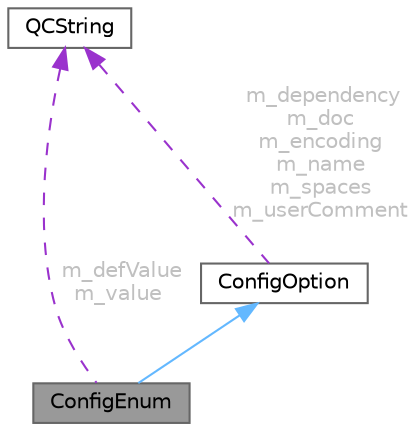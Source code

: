 digraph "ConfigEnum"
{
 // INTERACTIVE_SVG=YES
 // LATEX_PDF_SIZE
  bgcolor="transparent";
  edge [fontname=Helvetica,fontsize=10,labelfontname=Helvetica,labelfontsize=10];
  node [fontname=Helvetica,fontsize=10,shape=box,height=0.2,width=0.4];
  Node1 [id="Node000001",label="ConfigEnum",height=0.2,width=0.4,color="gray40", fillcolor="grey60", style="filled", fontcolor="black",tooltip="Class representing an enum type option."];
  Node2 -> Node1 [id="edge1_Node000001_Node000002",dir="back",color="steelblue1",style="solid"];
  Node2 [id="Node000002",label="ConfigOption",height=0.2,width=0.4,color="gray40", fillcolor="white", style="filled",URL="$d2/dd3/class_config_option.html",tooltip="Abstract base class for any configuration option."];
  Node3 -> Node2 [id="edge2_Node000002_Node000003",dir="back",color="darkorchid3",style="dashed",label=" m_dependency\nm_doc\nm_encoding\nm_name\nm_spaces\nm_userComment",fontcolor="grey" ];
  Node3 [id="Node000003",label="QCString",height=0.2,width=0.4,color="gray40", fillcolor="white", style="filled",URL="$d9/d45/class_q_c_string.html",tooltip="This is an alternative implementation of QCString."];
  Node3 -> Node1 [id="edge3_Node000001_Node000003",dir="back",color="darkorchid3",style="dashed",label=" m_defValue\nm_value",fontcolor="grey" ];
}
